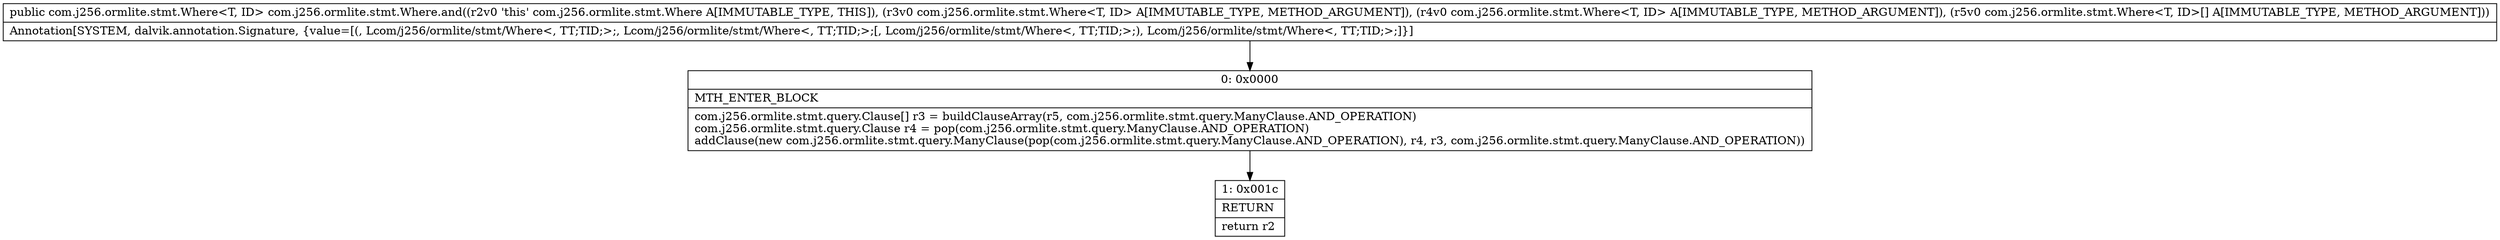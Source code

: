 digraph "CFG forcom.j256.ormlite.stmt.Where.and(Lcom\/j256\/ormlite\/stmt\/Where;Lcom\/j256\/ormlite\/stmt\/Where;[Lcom\/j256\/ormlite\/stmt\/Where;)Lcom\/j256\/ormlite\/stmt\/Where;" {
Node_0 [shape=record,label="{0\:\ 0x0000|MTH_ENTER_BLOCK\l|com.j256.ormlite.stmt.query.Clause[] r3 = buildClauseArray(r5, com.j256.ormlite.stmt.query.ManyClause.AND_OPERATION)\lcom.j256.ormlite.stmt.query.Clause r4 = pop(com.j256.ormlite.stmt.query.ManyClause.AND_OPERATION)\laddClause(new com.j256.ormlite.stmt.query.ManyClause(pop(com.j256.ormlite.stmt.query.ManyClause.AND_OPERATION), r4, r3, com.j256.ormlite.stmt.query.ManyClause.AND_OPERATION))\l}"];
Node_1 [shape=record,label="{1\:\ 0x001c|RETURN\l|return r2\l}"];
MethodNode[shape=record,label="{public com.j256.ormlite.stmt.Where\<T, ID\> com.j256.ormlite.stmt.Where.and((r2v0 'this' com.j256.ormlite.stmt.Where A[IMMUTABLE_TYPE, THIS]), (r3v0 com.j256.ormlite.stmt.Where\<T, ID\> A[IMMUTABLE_TYPE, METHOD_ARGUMENT]), (r4v0 com.j256.ormlite.stmt.Where\<T, ID\> A[IMMUTABLE_TYPE, METHOD_ARGUMENT]), (r5v0 com.j256.ormlite.stmt.Where\<T, ID\>[] A[IMMUTABLE_TYPE, METHOD_ARGUMENT]))  | Annotation[SYSTEM, dalvik.annotation.Signature, \{value=[(, Lcom\/j256\/ormlite\/stmt\/Where\<, TT;TID;\>;, Lcom\/j256\/ormlite\/stmt\/Where\<, TT;TID;\>;[, Lcom\/j256\/ormlite\/stmt\/Where\<, TT;TID;\>;), Lcom\/j256\/ormlite\/stmt\/Where\<, TT;TID;\>;]\}]\l}"];
MethodNode -> Node_0;
Node_0 -> Node_1;
}

